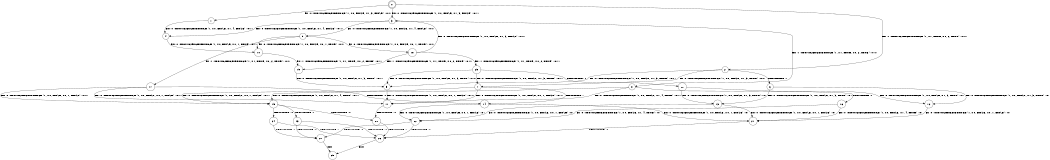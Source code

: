 digraph BCG {
size = "7, 10.5";
center = TRUE;
node [shape = circle];
0 [peripheries = 2];
0 -> 1 [label = "EX !0 !ATOMIC_EXCH_BRANCH (1, +0, FALSE, +1, 3, FALSE) !:0:1:"];
0 -> 2 [label = "EX !1 !ATOMIC_EXCH_BRANCH (1, +1, TRUE, +0, 2, TRUE) !:0:1:"];
0 -> 3 [label = "EX !0 !ATOMIC_EXCH_BRANCH (1, +0, FALSE, +1, 3, FALSE) !:0:1:"];
1 -> 4 [label = "EX !0 !ATOMIC_EXCH_BRANCH (1, +0, FALSE, +1, 4, FALSE) !:0:1:"];
2 -> 5 [label = "EX !0 !ATOMIC_EXCH_BRANCH (1, +0, FALSE, +1, 3, TRUE) !:0:1:"];
2 -> 6 [label = "TERMINATE !1"];
2 -> 7 [label = "EX !0 !ATOMIC_EXCH_BRANCH (1, +0, FALSE, +1, 3, TRUE) !:0:1:"];
3 -> 4 [label = "EX !0 !ATOMIC_EXCH_BRANCH (1, +0, FALSE, +1, 4, FALSE) !:0:1:"];
3 -> 8 [label = "EX !1 !ATOMIC_EXCH_BRANCH (1, +1, TRUE, +0, 2, TRUE) !:0:1:"];
3 -> 9 [label = "EX !0 !ATOMIC_EXCH_BRANCH (1, +0, FALSE, +1, 4, FALSE) !:0:1:"];
4 -> 10 [label = "EX !0 !ATOMIC_EXCH_BRANCH (1, +0, FALSE, +0, 1, TRUE) !:0:1:"];
5 -> 11 [label = "EX !0 !ATOMIC_EXCH_BRANCH (1, +0, FALSE, +0, 1, FALSE) !:0:1:"];
6 -> 12 [label = "EX !0 !ATOMIC_EXCH_BRANCH (1, +0, FALSE, +1, 3, TRUE) !:0:"];
6 -> 13 [label = "EX !0 !ATOMIC_EXCH_BRANCH (1, +0, FALSE, +1, 3, TRUE) !:0:"];
7 -> 11 [label = "EX !0 !ATOMIC_EXCH_BRANCH (1, +0, FALSE, +0, 1, FALSE) !:0:1:"];
7 -> 14 [label = "TERMINATE !1"];
7 -> 15 [label = "EX !0 !ATOMIC_EXCH_BRANCH (1, +0, FALSE, +0, 1, FALSE) !:0:1:"];
8 -> 11 [label = "EX !0 !ATOMIC_EXCH_BRANCH (1, +0, FALSE, +1, 4, TRUE) !:0:1:"];
8 -> 16 [label = "TERMINATE !1"];
8 -> 15 [label = "EX !0 !ATOMIC_EXCH_BRANCH (1, +0, FALSE, +1, 4, TRUE) !:0:1:"];
9 -> 10 [label = "EX !0 !ATOMIC_EXCH_BRANCH (1, +0, FALSE, +0, 1, TRUE) !:0:1:"];
9 -> 17 [label = "EX !1 !ATOMIC_EXCH_BRANCH (1, +1, TRUE, +0, 2, TRUE) !:0:1:"];
9 -> 18 [label = "EX !0 !ATOMIC_EXCH_BRANCH (1, +0, FALSE, +0, 1, TRUE) !:0:1:"];
10 -> 19 [label = "EX !1 !ATOMIC_EXCH_BRANCH (1, +1, TRUE, +0, 2, TRUE) !:0:1:"];
11 -> 20 [label = "TERMINATE !0"];
12 -> 21 [label = "EX !0 !ATOMIC_EXCH_BRANCH (1, +0, FALSE, +0, 1, FALSE) !:0:"];
13 -> 21 [label = "EX !0 !ATOMIC_EXCH_BRANCH (1, +0, FALSE, +0, 1, FALSE) !:0:"];
13 -> 22 [label = "EX !0 !ATOMIC_EXCH_BRANCH (1, +0, FALSE, +0, 1, FALSE) !:0:"];
14 -> 21 [label = "EX !0 !ATOMIC_EXCH_BRANCH (1, +0, FALSE, +0, 1, FALSE) !:0:"];
14 -> 22 [label = "EX !0 !ATOMIC_EXCH_BRANCH (1, +0, FALSE, +0, 1, FALSE) !:0:"];
15 -> 20 [label = "TERMINATE !0"];
15 -> 23 [label = "TERMINATE !1"];
15 -> 24 [label = "TERMINATE !0"];
16 -> 21 [label = "EX !0 !ATOMIC_EXCH_BRANCH (1, +0, FALSE, +1, 4, TRUE) !:0:"];
16 -> 22 [label = "EX !0 !ATOMIC_EXCH_BRANCH (1, +0, FALSE, +1, 4, TRUE) !:0:"];
17 -> 11 [label = "EX !0 !ATOMIC_EXCH_BRANCH (1, +0, FALSE, +0, 1, FALSE) !:0:1:"];
17 -> 14 [label = "TERMINATE !1"];
17 -> 15 [label = "EX !0 !ATOMIC_EXCH_BRANCH (1, +0, FALSE, +0, 1, FALSE) !:0:1:"];
18 -> 19 [label = "EX !1 !ATOMIC_EXCH_BRANCH (1, +1, TRUE, +0, 2, TRUE) !:0:1:"];
18 -> 25 [label = "EX !1 !ATOMIC_EXCH_BRANCH (1, +1, TRUE, +0, 2, TRUE) !:0:1:"];
18 -> 3 [label = "EX !0 !ATOMIC_EXCH_BRANCH (1, +0, FALSE, +1, 3, FALSE) !:0:1:"];
19 -> 5 [label = "EX !0 !ATOMIC_EXCH_BRANCH (1, +0, FALSE, +1, 3, TRUE) !:0:1:"];
20 -> 26 [label = "TERMINATE !1"];
21 -> 26 [label = "TERMINATE !0"];
22 -> 26 [label = "TERMINATE !0"];
22 -> 27 [label = "TERMINATE !0"];
23 -> 26 [label = "TERMINATE !0"];
23 -> 27 [label = "TERMINATE !0"];
24 -> 26 [label = "TERMINATE !1"];
24 -> 27 [label = "TERMINATE !1"];
25 -> 5 [label = "EX !0 !ATOMIC_EXCH_BRANCH (1, +0, FALSE, +1, 3, TRUE) !:0:1:"];
25 -> 28 [label = "TERMINATE !1"];
25 -> 7 [label = "EX !0 !ATOMIC_EXCH_BRANCH (1, +0, FALSE, +1, 3, TRUE) !:0:1:"];
26 -> 29 [label = "exit"];
27 -> 29 [label = "exit"];
28 -> 12 [label = "EX !0 !ATOMIC_EXCH_BRANCH (1, +0, FALSE, +1, 3, TRUE) !:0:"];
28 -> 13 [label = "EX !0 !ATOMIC_EXCH_BRANCH (1, +0, FALSE, +1, 3, TRUE) !:0:"];
}
